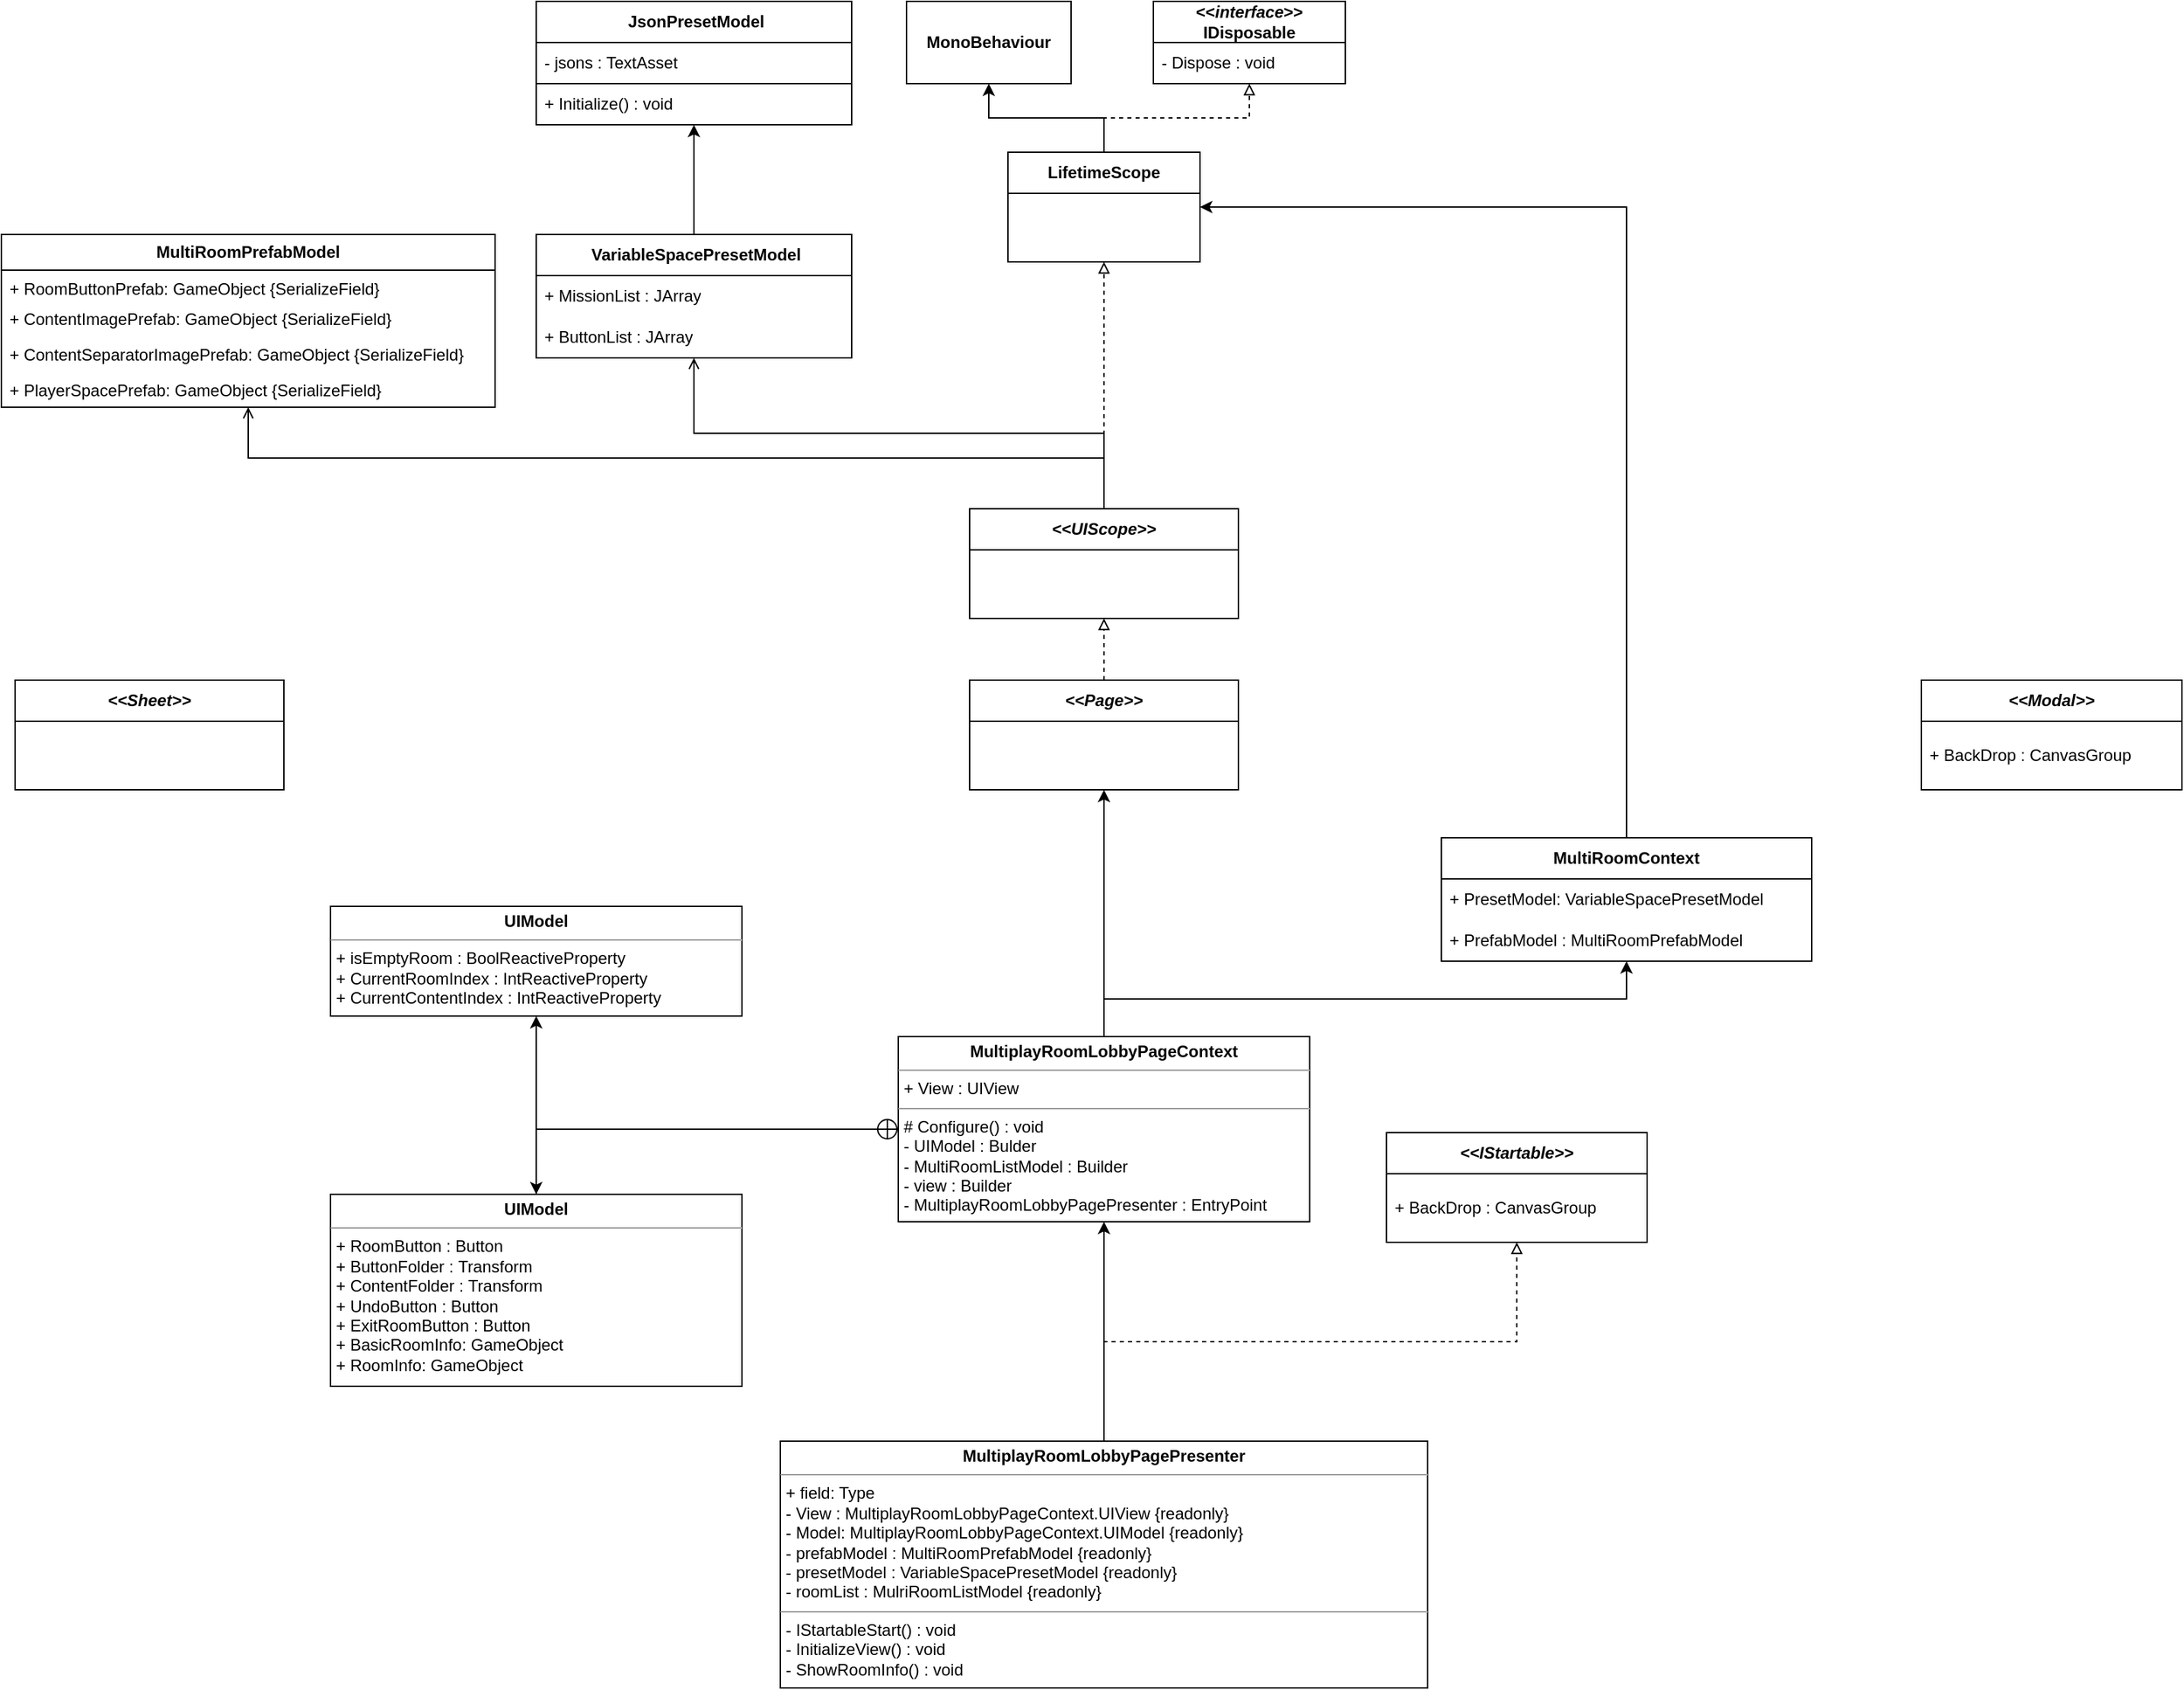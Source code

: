 <mxfile version="21.4.0" type="github">
  <diagram name="페이지-1" id="qjko9GQbYzi4dv4aS_Vg">
    <mxGraphModel dx="2886" dy="995" grid="1" gridSize="10" guides="1" tooltips="1" connect="1" arrows="1" fold="1" page="1" pageScale="1" pageWidth="827" pageHeight="1169" math="0" shadow="0">
      <root>
        <mxCell id="0" />
        <mxCell id="1" parent="0" />
        <mxCell id="20aFcJe1FkNS2ckluplD-59" style="edgeStyle=orthogonalEdgeStyle;rounded=0;orthogonalLoop=1;jettySize=auto;html=1;exitX=0.5;exitY=0;exitDx=0;exitDy=0;dashed=1;endArrow=block;endFill=0;" parent="1" source="hD7H4eB_J3QczMmHOgrV-2" target="20aFcJe1FkNS2ckluplD-28" edge="1">
          <mxGeometry relative="1" as="geometry">
            <mxPoint x="290" y="330" as="sourcePoint" />
          </mxGeometry>
        </mxCell>
        <mxCell id="20aFcJe1FkNS2ckluplD-70" style="edgeStyle=orthogonalEdgeStyle;rounded=0;orthogonalLoop=1;jettySize=auto;html=1;endArrow=open;endFill=0;exitX=0.5;exitY=0;exitDx=0;exitDy=0;" parent="1" source="hD7H4eB_J3QczMmHOgrV-2" target="20aFcJe1FkNS2ckluplD-46" edge="1">
          <mxGeometry relative="1" as="geometry">
            <mxPoint x="390" y="430" as="sourcePoint" />
          </mxGeometry>
        </mxCell>
        <mxCell id="20aFcJe1FkNS2ckluplD-71" style="edgeStyle=orthogonalEdgeStyle;rounded=0;orthogonalLoop=1;jettySize=auto;html=1;endArrow=open;endFill=0;exitX=0.5;exitY=0;exitDx=0;exitDy=0;" parent="1" source="hD7H4eB_J3QczMmHOgrV-2" target="20aFcJe1FkNS2ckluplD-63" edge="1">
          <mxGeometry relative="1" as="geometry">
            <mxPoint x="390" y="420" as="sourcePoint" />
          </mxGeometry>
        </mxCell>
        <mxCell id="g_AJwJvJLbkHC5g1WmJB-2" style="edgeStyle=orthogonalEdgeStyle;rounded=0;orthogonalLoop=1;jettySize=auto;html=1;exitX=0.5;exitY=0;exitDx=0;exitDy=0;entryX=1;entryY=0.5;entryDx=0;entryDy=0;" edge="1" parent="1" source="20aFcJe1FkNS2ckluplD-9" target="20aFcJe1FkNS2ckluplD-28">
          <mxGeometry relative="1" as="geometry" />
        </mxCell>
        <mxCell id="20aFcJe1FkNS2ckluplD-9" value="&lt;b&gt;MultiRoomContext&lt;/b&gt;" style="swimlane;fontStyle=0;childLayout=stackLayout;horizontal=1;startSize=30;horizontalStack=0;resizeParent=1;resizeParentMax=0;resizeLast=0;collapsible=1;marginBottom=0;whiteSpace=wrap;html=1;" parent="1" vertex="1">
          <mxGeometry x="660" y="660" width="270" height="90" as="geometry">
            <mxRectangle x="299" y="80" width="110" height="30" as="alternateBounds" />
          </mxGeometry>
        </mxCell>
        <mxCell id="20aFcJe1FkNS2ckluplD-10" value="+ PresetModel:&amp;nbsp;VariableSpacePresetModel&lt;br&gt;" style="text;strokeColor=none;fillColor=none;align=left;verticalAlign=middle;spacingLeft=4;spacingRight=4;overflow=hidden;points=[[0,0.5],[1,0.5]];portConstraint=eastwest;rotatable=0;whiteSpace=wrap;html=1;" parent="20aFcJe1FkNS2ckluplD-9" vertex="1">
          <mxGeometry y="30" width="270" height="30" as="geometry" />
        </mxCell>
        <mxCell id="20aFcJe1FkNS2ckluplD-68" value="+&amp;nbsp;PrefabModel&lt;span style=&quot;background-color: initial;&quot;&gt;&amp;nbsp;: MultiRoomPrefabModel&amp;nbsp;&lt;/span&gt;" style="text;strokeColor=none;fillColor=none;align=left;verticalAlign=middle;spacingLeft=4;spacingRight=4;overflow=hidden;points=[[0,0.5],[1,0.5]];portConstraint=eastwest;rotatable=0;whiteSpace=wrap;html=1;" parent="20aFcJe1FkNS2ckluplD-9" vertex="1">
          <mxGeometry y="60" width="270" height="30" as="geometry" />
        </mxCell>
        <mxCell id="20aFcJe1FkNS2ckluplD-35" style="edgeStyle=orthogonalEdgeStyle;rounded=0;orthogonalLoop=1;jettySize=auto;html=1;exitX=0.5;exitY=0;exitDx=0;exitDy=0;entryX=0.5;entryY=1;entryDx=0;entryDy=0;" parent="1" source="20aFcJe1FkNS2ckluplD-28" target="20aFcJe1FkNS2ckluplD-32" edge="1">
          <mxGeometry relative="1" as="geometry" />
        </mxCell>
        <mxCell id="20aFcJe1FkNS2ckluplD-36" style="edgeStyle=orthogonalEdgeStyle;rounded=0;orthogonalLoop=1;jettySize=auto;html=1;exitX=0.5;exitY=0;exitDx=0;exitDy=0;dashed=1;endArrow=block;endFill=0;" parent="1" source="20aFcJe1FkNS2ckluplD-28" target="20aFcJe1FkNS2ckluplD-39" edge="1">
          <mxGeometry relative="1" as="geometry">
            <mxPoint x="520.96" y="117.02" as="targetPoint" />
          </mxGeometry>
        </mxCell>
        <mxCell id="20aFcJe1FkNS2ckluplD-28" value="&lt;b&gt;LifetimeScope&lt;/b&gt;" style="swimlane;fontStyle=0;childLayout=stackLayout;horizontal=1;startSize=30;horizontalStack=0;resizeParent=1;resizeParentMax=0;resizeLast=0;collapsible=1;marginBottom=0;whiteSpace=wrap;html=1;" parent="1" vertex="1">
          <mxGeometry x="344" y="160" width="140" height="80" as="geometry" />
        </mxCell>
        <mxCell id="20aFcJe1FkNS2ckluplD-32" value="&lt;b&gt;MonoBehaviour&lt;/b&gt;" style="rounded=0;whiteSpace=wrap;html=1;" parent="1" vertex="1">
          <mxGeometry x="270" y="50" width="120" height="60" as="geometry" />
        </mxCell>
        <mxCell id="20aFcJe1FkNS2ckluplD-39" value="&lt;b style=&quot;border-color: var(--border-color);&quot;&gt;&amp;lt;&amp;lt;&lt;i style=&quot;border-color: var(--border-color);&quot;&gt;interface&lt;/i&gt;&amp;gt;&amp;gt;&lt;br style=&quot;border-color: var(--border-color);&quot;&gt;IDisposable&lt;/b&gt;" style="swimlane;fontStyle=0;childLayout=stackLayout;horizontal=1;startSize=30;horizontalStack=0;resizeParent=1;resizeParentMax=0;resizeLast=0;collapsible=1;marginBottom=0;whiteSpace=wrap;html=1;" parent="1" vertex="1">
          <mxGeometry x="450" y="50" width="140" height="60" as="geometry" />
        </mxCell>
        <mxCell id="20aFcJe1FkNS2ckluplD-40" value="- Dispose : void" style="text;strokeColor=none;fillColor=none;align=left;verticalAlign=middle;spacingLeft=4;spacingRight=4;overflow=hidden;points=[[0,0.5],[1,0.5]];portConstraint=eastwest;rotatable=0;whiteSpace=wrap;html=1;" parent="20aFcJe1FkNS2ckluplD-39" vertex="1">
          <mxGeometry y="30" width="140" height="30" as="geometry" />
        </mxCell>
        <mxCell id="20aFcJe1FkNS2ckluplD-56" style="edgeStyle=orthogonalEdgeStyle;rounded=0;orthogonalLoop=1;jettySize=auto;html=1;exitX=0.5;exitY=0;exitDx=0;exitDy=0;" parent="1" source="20aFcJe1FkNS2ckluplD-46" target="20aFcJe1FkNS2ckluplD-50" edge="1">
          <mxGeometry relative="1" as="geometry" />
        </mxCell>
        <mxCell id="20aFcJe1FkNS2ckluplD-46" value="&lt;b&gt;&amp;nbsp;VariableSpacePresetModel&lt;/b&gt;" style="swimlane;fontStyle=0;childLayout=stackLayout;horizontal=1;startSize=30;horizontalStack=0;resizeParent=1;resizeParentMax=0;resizeLast=0;collapsible=1;marginBottom=0;whiteSpace=wrap;html=1;" parent="1" vertex="1">
          <mxGeometry y="220" width="230" height="90" as="geometry" />
        </mxCell>
        <mxCell id="20aFcJe1FkNS2ckluplD-47" value="+ MissionList : JArray" style="text;strokeColor=none;fillColor=none;align=left;verticalAlign=middle;spacingLeft=4;spacingRight=4;overflow=hidden;points=[[0,0.5],[1,0.5]];portConstraint=eastwest;rotatable=0;whiteSpace=wrap;html=1;" parent="20aFcJe1FkNS2ckluplD-46" vertex="1">
          <mxGeometry y="30" width="230" height="30" as="geometry" />
        </mxCell>
        <mxCell id="20aFcJe1FkNS2ckluplD-48" value="+ ButtonList : JArray" style="text;strokeColor=none;fillColor=none;align=left;verticalAlign=middle;spacingLeft=4;spacingRight=4;overflow=hidden;points=[[0,0.5],[1,0.5]];portConstraint=eastwest;rotatable=0;whiteSpace=wrap;html=1;" parent="20aFcJe1FkNS2ckluplD-46" vertex="1">
          <mxGeometry y="60" width="230" height="30" as="geometry" />
        </mxCell>
        <mxCell id="20aFcJe1FkNS2ckluplD-50" value="&lt;b&gt;&amp;nbsp;JsonPresetModel&lt;/b&gt;" style="swimlane;fontStyle=0;childLayout=stackLayout;horizontal=1;startSize=30;horizontalStack=0;resizeParent=1;resizeParentMax=0;resizeLast=0;collapsible=1;marginBottom=0;whiteSpace=wrap;html=1;" parent="1" vertex="1">
          <mxGeometry y="50" width="230" height="90" as="geometry" />
        </mxCell>
        <mxCell id="20aFcJe1FkNS2ckluplD-51" value="- jsons : TextAsset" style="text;strokeColor=none;fillColor=none;align=left;verticalAlign=middle;spacingLeft=4;spacingRight=4;overflow=hidden;points=[[0,0.5],[1,0.5]];portConstraint=eastwest;rotatable=0;whiteSpace=wrap;html=1;" parent="20aFcJe1FkNS2ckluplD-50" vertex="1">
          <mxGeometry y="30" width="230" height="30" as="geometry" />
        </mxCell>
        <mxCell id="20aFcJe1FkNS2ckluplD-52" value="+ Initialize() : void" style="text;strokeColor=default;fillColor=none;align=left;verticalAlign=middle;spacingLeft=4;spacingRight=4;overflow=hidden;points=[[0,0.5],[1,0.5]];portConstraint=eastwest;rotatable=0;whiteSpace=wrap;html=1;" parent="20aFcJe1FkNS2ckluplD-50" vertex="1">
          <mxGeometry y="60" width="230" height="30" as="geometry" />
        </mxCell>
        <mxCell id="20aFcJe1FkNS2ckluplD-63" value="&lt;b&gt;MultiRoomPrefabModel&lt;/b&gt;" style="swimlane;fontStyle=0;childLayout=stackLayout;horizontal=1;startSize=26;fillColor=none;horizontalStack=0;resizeParent=1;resizeParentMax=0;resizeLast=0;collapsible=1;marginBottom=0;whiteSpace=wrap;html=1;" parent="1" vertex="1">
          <mxGeometry x="-390" y="220" width="360" height="126" as="geometry" />
        </mxCell>
        <mxCell id="20aFcJe1FkNS2ckluplD-64" value="+&amp;nbsp;RoomButtonPrefab: GameObject {SerializeField}" style="text;strokeColor=none;fillColor=none;align=left;verticalAlign=top;spacingLeft=4;spacingRight=4;overflow=hidden;rotatable=0;points=[[0,0.5],[1,0.5]];portConstraint=eastwest;whiteSpace=wrap;html=1;" parent="20aFcJe1FkNS2ckluplD-63" vertex="1">
          <mxGeometry y="26" width="360" height="22" as="geometry" />
        </mxCell>
        <mxCell id="20aFcJe1FkNS2ckluplD-65" value="+&amp;nbsp;ContentImagePrefab&lt;span style=&quot;background-color: initial;&quot;&gt;: GameObject&amp;nbsp;&lt;/span&gt;{SerializeField}" style="text;strokeColor=none;fillColor=none;align=left;verticalAlign=top;spacingLeft=4;spacingRight=4;overflow=hidden;rotatable=0;points=[[0,0.5],[1,0.5]];portConstraint=eastwest;whiteSpace=wrap;html=1;" parent="20aFcJe1FkNS2ckluplD-63" vertex="1">
          <mxGeometry y="48" width="360" height="26" as="geometry" />
        </mxCell>
        <mxCell id="20aFcJe1FkNS2ckluplD-66" value="+ ContentSeparatorImagePrefab&lt;span style=&quot;background-color: initial;&quot;&gt;: GameObject&amp;nbsp;&lt;/span&gt;{SerializeField}" style="text;strokeColor=none;fillColor=none;align=left;verticalAlign=top;spacingLeft=4;spacingRight=4;overflow=hidden;rotatable=0;points=[[0,0.5],[1,0.5]];portConstraint=eastwest;whiteSpace=wrap;html=1;" parent="20aFcJe1FkNS2ckluplD-63" vertex="1">
          <mxGeometry y="74" width="360" height="26" as="geometry" />
        </mxCell>
        <mxCell id="20aFcJe1FkNS2ckluplD-67" value="+&amp;nbsp;PlayerSpacePrefab&lt;span style=&quot;background-color: initial;&quot;&gt;: GameObject&amp;nbsp;&lt;/span&gt;{SerializeField}" style="text;strokeColor=none;fillColor=none;align=left;verticalAlign=top;spacingLeft=4;spacingRight=4;overflow=hidden;rotatable=0;points=[[0,0.5],[1,0.5]];portConstraint=eastwest;whiteSpace=wrap;html=1;" parent="20aFcJe1FkNS2ckluplD-63" vertex="1">
          <mxGeometry y="100" width="360" height="26" as="geometry" />
        </mxCell>
        <mxCell id="20aFcJe1FkNS2ckluplD-78" style="edgeStyle=orthogonalEdgeStyle;rounded=0;orthogonalLoop=1;jettySize=auto;html=1;exitX=0.5;exitY=0;exitDx=0;exitDy=0;entryX=0.5;entryY=1;entryDx=0;entryDy=0;" parent="1" source="20aFcJe1FkNS2ckluplD-92" target="hD7H4eB_J3QczMmHOgrV-6" edge="1">
          <mxGeometry relative="1" as="geometry">
            <mxPoint x="414" y="650" as="sourcePoint" />
            <mxPoint x="480" y="850" as="targetPoint" />
          </mxGeometry>
        </mxCell>
        <mxCell id="20aFcJe1FkNS2ckluplD-88" style="edgeStyle=orthogonalEdgeStyle;rounded=0;orthogonalLoop=1;jettySize=auto;html=1;entryX=0.5;entryY=1;entryDx=0;entryDy=0;exitX=0;exitY=0.5;exitDx=0;exitDy=0;" parent="1" source="20aFcJe1FkNS2ckluplD-92" target="20aFcJe1FkNS2ckluplD-79" edge="1">
          <mxGeometry relative="1" as="geometry">
            <mxPoint x="264" y="686" as="sourcePoint" />
          </mxGeometry>
        </mxCell>
        <mxCell id="20aFcJe1FkNS2ckluplD-90" style="edgeStyle=orthogonalEdgeStyle;rounded=0;orthogonalLoop=1;jettySize=auto;html=1;exitX=0;exitY=0.5;exitDx=0;exitDy=0;entryX=0.5;entryY=0;entryDx=0;entryDy=0;" parent="1" source="20aFcJe1FkNS2ckluplD-92" target="20aFcJe1FkNS2ckluplD-80" edge="1">
          <mxGeometry relative="1" as="geometry">
            <mxPoint x="264" y="685.5" as="sourcePoint" />
          </mxGeometry>
        </mxCell>
        <mxCell id="20aFcJe1FkNS2ckluplD-79" value="&lt;p style=&quot;margin:0px;margin-top:4px;text-align:center;&quot;&gt;&lt;b&gt;UIModel&lt;/b&gt;&lt;/p&gt;&lt;hr size=&quot;1&quot;&gt;&lt;p style=&quot;margin:0px;margin-left:4px;&quot;&gt;&lt;/p&gt;&lt;p style=&quot;margin:0px;margin-left:4px;&quot;&gt;+ isEmptyRoom : BoolReactiveProperty&lt;/p&gt;&lt;p style=&quot;border-color: var(--border-color); margin: 0px 0px 0px 4px;&quot;&gt;+&amp;nbsp;CurrentRoomIndex&amp;nbsp;&lt;span style=&quot;background-color: initial;&quot;&gt;: IntReactiveProperty&lt;/span&gt;&lt;/p&gt;&lt;p style=&quot;border-color: var(--border-color); margin: 0px 0px 0px 4px;&quot;&gt;+&amp;nbsp;CurrentContentIndex&amp;nbsp;&lt;span style=&quot;background-color: initial;&quot;&gt;: IntReactiveProperty&lt;/span&gt;&lt;/p&gt;&lt;p style=&quot;border-color: var(--border-color); margin: 0px 0px 0px 4px;&quot;&gt;&lt;br style=&quot;border-color: var(--border-color);&quot;&gt;&lt;/p&gt;&lt;p style=&quot;border-color: var(--border-color); margin: 0px 0px 0px 4px;&quot;&gt;&lt;br&gt;&lt;/p&gt;&lt;p style=&quot;margin:0px;margin-left:4px;&quot;&gt;&lt;br&gt;&lt;/p&gt;" style="verticalAlign=top;align=left;overflow=fill;fontSize=12;fontFamily=Helvetica;html=1;whiteSpace=wrap;" parent="1" vertex="1">
          <mxGeometry x="-150" y="710" width="300" height="80" as="geometry" />
        </mxCell>
        <mxCell id="20aFcJe1FkNS2ckluplD-94" style="edgeStyle=orthogonalEdgeStyle;rounded=0;orthogonalLoop=1;jettySize=auto;html=1;exitX=0.5;exitY=0;exitDx=0;exitDy=0;entryX=0;entryY=0.5;entryDx=0;entryDy=0;endArrow=circlePlus;endFill=0;" parent="1" source="20aFcJe1FkNS2ckluplD-80" target="20aFcJe1FkNS2ckluplD-92" edge="1">
          <mxGeometry relative="1" as="geometry" />
        </mxCell>
        <mxCell id="20aFcJe1FkNS2ckluplD-80" value="&lt;p style=&quot;margin:0px;margin-top:4px;text-align:center;&quot;&gt;&lt;b&gt;UIModel&lt;/b&gt;&lt;/p&gt;&lt;hr size=&quot;1&quot;&gt;&lt;p style=&quot;margin:0px;margin-left:4px;&quot;&gt;&lt;/p&gt;&lt;p style=&quot;margin:0px;margin-left:4px;&quot;&gt;+&amp;nbsp;RoomButton : Button&lt;/p&gt;&lt;p style=&quot;border-color: var(--border-color); margin: 0px 0px 0px 4px;&quot;&gt;+&amp;nbsp;ButtonFolder&amp;nbsp;&lt;span style=&quot;background-color: initial;&quot;&gt;:&amp;nbsp;&lt;/span&gt;Transform&lt;/p&gt;&lt;p style=&quot;border-color: var(--border-color); margin: 0px 0px 0px 4px;&quot;&gt;+&amp;nbsp;ContentFolder&amp;nbsp;&lt;span style=&quot;background-color: initial;&quot;&gt;:&amp;nbsp;Transform&lt;/span&gt;&lt;/p&gt;&lt;p style=&quot;border-color: var(--border-color); margin: 0px 0px 0px 4px;&quot;&gt;+&amp;nbsp;UndoButton&amp;nbsp;&lt;span style=&quot;background-color: initial;&quot;&gt;: Button&lt;/span&gt;&lt;/p&gt;&lt;p style=&quot;border-color: var(--border-color); margin: 0px 0px 0px 4px;&quot;&gt;+&amp;nbsp;ExitRoomButton&amp;nbsp;&lt;span style=&quot;background-color: initial;&quot;&gt;: Button&lt;/span&gt;&lt;/p&gt;&lt;p style=&quot;border-color: var(--border-color); margin: 0px 0px 0px 4px;&quot;&gt;+&amp;nbsp;BasicRoomInfo&lt;span style=&quot;background-color: initial;&quot;&gt;:&amp;nbsp;&lt;/span&gt;GameObject&lt;/p&gt;&lt;div style=&quot;border-color: var(--border-color);&quot;&gt;&lt;p style=&quot;border-color: var(--border-color); margin: 0px 0px 0px 4px;&quot;&gt;+&amp;nbsp;RoomInfo&lt;span style=&quot;background-color: initial;&quot;&gt;:&amp;nbsp;GameObject&lt;/span&gt;&lt;/p&gt;&lt;div style=&quot;border-color: var(--border-color);&quot;&gt;&lt;br style=&quot;border-color: var(--border-color);&quot;&gt;&lt;/div&gt;&lt;/div&gt;&lt;div style=&quot;border-color: var(--border-color);&quot;&gt;&lt;br style=&quot;border-color: var(--border-color);&quot;&gt;&lt;/div&gt;&lt;div&gt;&lt;br&gt;&lt;/div&gt;&lt;p style=&quot;border-color: var(--border-color); margin: 0px 0px 0px 4px;&quot;&gt;&lt;br style=&quot;border-color: var(--border-color);&quot;&gt;&lt;/p&gt;&lt;p style=&quot;margin:0px;margin-left:4px;&quot;&gt;&lt;br&gt;&lt;/p&gt;" style="verticalAlign=top;align=left;overflow=fill;fontSize=12;fontFamily=Helvetica;html=1;whiteSpace=wrap;" parent="1" vertex="1">
          <mxGeometry x="-150" y="920" width="300" height="140" as="geometry" />
        </mxCell>
        <mxCell id="g_AJwJvJLbkHC5g1WmJB-3" style="edgeStyle=orthogonalEdgeStyle;rounded=0;orthogonalLoop=1;jettySize=auto;html=1;exitX=0.5;exitY=0;exitDx=0;exitDy=0;" edge="1" parent="1" source="20aFcJe1FkNS2ckluplD-92" target="20aFcJe1FkNS2ckluplD-9">
          <mxGeometry relative="1" as="geometry" />
        </mxCell>
        <mxCell id="20aFcJe1FkNS2ckluplD-92" value="&lt;p style=&quot;margin:0px;margin-top:4px;text-align:center;&quot;&gt;&lt;b style=&quot;border-color: var(--border-color);&quot;&gt;MultiplayRoomLobbyPageContext&lt;/b&gt;&lt;br&gt;&lt;/p&gt;&lt;hr size=&quot;1&quot;&gt;&lt;p style=&quot;margin:0px;margin-left:4px;&quot;&gt;+ View : UIView&lt;br&gt;&lt;/p&gt;&lt;hr size=&quot;1&quot;&gt;&lt;p style=&quot;margin:0px;margin-left:4px;&quot;&gt;# Configure&lt;span style=&quot;background-color: initial;&quot;&gt;() : void&lt;/span&gt;&lt;/p&gt;&lt;p style=&quot;margin:0px;margin-left:4px;&quot;&gt;&lt;span style=&quot;background-color: initial;&quot;&gt;- UIModel : Bulder&lt;/span&gt;&lt;/p&gt;&lt;p style=&quot;margin:0px;margin-left:4px;&quot;&gt;&lt;span style=&quot;background-color: initial;&quot;&gt;-&amp;nbsp;&lt;/span&gt;MultiRoomListModel : Builder&lt;/p&gt;&lt;p style=&quot;margin:0px;margin-left:4px;&quot;&gt;- view : Builder&lt;/p&gt;&lt;p style=&quot;margin:0px;margin-left:4px;&quot;&gt;-&amp;nbsp;MultiplayRoomLobbyPagePresenter : EntryPoint&lt;/p&gt;" style="verticalAlign=top;align=left;overflow=fill;fontSize=12;fontFamily=Helvetica;html=1;whiteSpace=wrap;" parent="1" vertex="1">
          <mxGeometry x="264" y="805" width="300" height="135" as="geometry" />
        </mxCell>
        <mxCell id="20aFcJe1FkNS2ckluplD-97" style="edgeStyle=orthogonalEdgeStyle;rounded=0;orthogonalLoop=1;jettySize=auto;html=1;exitX=0.5;exitY=0;exitDx=0;exitDy=0;entryX=0.5;entryY=1;entryDx=0;entryDy=0;" parent="1" source="20aFcJe1FkNS2ckluplD-96" target="20aFcJe1FkNS2ckluplD-92" edge="1">
          <mxGeometry relative="1" as="geometry" />
        </mxCell>
        <mxCell id="hD7H4eB_J3QczMmHOgrV-18" style="edgeStyle=orthogonalEdgeStyle;rounded=0;orthogonalLoop=1;jettySize=auto;html=1;exitX=0.5;exitY=0;exitDx=0;exitDy=0;entryX=0.5;entryY=1;entryDx=0;entryDy=0;dashed=1;endArrow=block;endFill=0;" parent="1" source="20aFcJe1FkNS2ckluplD-96" target="hD7H4eB_J3QczMmHOgrV-16" edge="1">
          <mxGeometry relative="1" as="geometry" />
        </mxCell>
        <mxCell id="20aFcJe1FkNS2ckluplD-96" value="&lt;p style=&quot;margin:0px;margin-top:4px;text-align:center;&quot;&gt;&lt;b&gt;MultiplayRoomLobbyPagePresenter&lt;/b&gt;&lt;/p&gt;&lt;hr size=&quot;1&quot;&gt;&lt;p style=&quot;margin:0px;margin-left:4px;&quot;&gt;+ field: Type&lt;/p&gt;&lt;p style=&quot;margin:0px;margin-left:4px;&quot;&gt;- View : MultiplayRoomLobbyPageContext.UIView {readonly}&lt;/p&gt;&lt;p style=&quot;border-color: var(--border-color); margin: 0px 0px 0px 4px;&quot;&gt;- Model: MultiplayRoomLobbyPageContext.UIModel {readonly}&amp;nbsp;&amp;nbsp;&lt;/p&gt;&lt;p style=&quot;border-color: var(--border-color); margin: 0px 0px 0px 4px;&quot;&gt;- prefabModel : MultiRoomPrefabModel {readonly}&lt;/p&gt;&lt;p style=&quot;border-color: var(--border-color); margin: 0px 0px 0px 4px;&quot;&gt;- presetModel : VariableSpacePresetModel {readonly}&lt;/p&gt;&lt;p style=&quot;border-color: var(--border-color); margin: 0px 0px 0px 4px;&quot;&gt;&lt;span style=&quot;background-color: initial;&quot;&gt;- roomList : MulriRoomListModel {readonly}&lt;/span&gt;&lt;/p&gt;&lt;hr size=&quot;1&quot;&gt;&lt;p style=&quot;margin:0px;margin-left:4px;&quot;&gt;- IStartableStart() : void&lt;/p&gt;&lt;p style=&quot;margin:0px;margin-left:4px;&quot;&gt;- InitializeView() : void&lt;/p&gt;&lt;p style=&quot;margin:0px;margin-left:4px;&quot;&gt;- ShowRoomInfo() : void&lt;/p&gt;&lt;p style=&quot;margin:0px;margin-left:4px;&quot;&gt;&lt;br&gt;&lt;/p&gt;&lt;p style=&quot;margin:0px;margin-left:4px;&quot;&gt;&lt;br&gt;&lt;/p&gt;&lt;p style=&quot;margin:0px;margin-left:4px;&quot;&gt;&lt;br&gt;&lt;/p&gt;&lt;p style=&quot;margin:0px;margin-left:4px;&quot;&gt;&lt;br&gt;&lt;/p&gt;" style="verticalAlign=top;align=left;overflow=fill;fontSize=12;fontFamily=Helvetica;html=1;whiteSpace=wrap;" parent="1" vertex="1">
          <mxGeometry x="178" y="1100" width="472" height="180" as="geometry" />
        </mxCell>
        <mxCell id="hD7H4eB_J3QczMmHOgrV-2" value="&lt;b&gt;&lt;i&gt;&amp;lt;&amp;lt;UIScope&amp;gt;&amp;gt;&lt;/i&gt;&lt;br&gt;&lt;/b&gt;" style="swimlane;fontStyle=0;childLayout=stackLayout;horizontal=1;startSize=30;horizontalStack=0;resizeParent=1;resizeParentMax=0;resizeLast=0;collapsible=1;marginBottom=0;whiteSpace=wrap;html=1;" parent="1" vertex="1">
          <mxGeometry x="316" y="420" width="196" height="80" as="geometry" />
        </mxCell>
        <mxCell id="hD7H4eB_J3QczMmHOgrV-5" value="&lt;b&gt;&lt;i&gt;&amp;lt;&amp;lt;Sheet&amp;gt;&amp;gt;&lt;/i&gt;&lt;br&gt;&lt;/b&gt;" style="swimlane;fontStyle=0;childLayout=stackLayout;horizontal=1;startSize=30;horizontalStack=0;resizeParent=1;resizeParentMax=0;resizeLast=0;collapsible=1;marginBottom=0;whiteSpace=wrap;html=1;" parent="1" vertex="1">
          <mxGeometry x="-380" y="545" width="196" height="80" as="geometry" />
        </mxCell>
        <mxCell id="hD7H4eB_J3QczMmHOgrV-15" style="edgeStyle=orthogonalEdgeStyle;rounded=0;orthogonalLoop=1;jettySize=auto;html=1;exitX=0.5;exitY=0;exitDx=0;exitDy=0;dashed=1;endArrow=block;endFill=0;" parent="1" source="hD7H4eB_J3QczMmHOgrV-6" target="hD7H4eB_J3QczMmHOgrV-2" edge="1">
          <mxGeometry relative="1" as="geometry" />
        </mxCell>
        <mxCell id="hD7H4eB_J3QczMmHOgrV-6" value="&lt;b&gt;&lt;i&gt;&amp;lt;&amp;lt;Page&amp;gt;&amp;gt;&lt;/i&gt;&lt;br&gt;&lt;/b&gt;" style="swimlane;fontStyle=0;childLayout=stackLayout;horizontal=1;startSize=30;horizontalStack=0;resizeParent=1;resizeParentMax=0;resizeLast=0;collapsible=1;marginBottom=0;whiteSpace=wrap;html=1;" parent="1" vertex="1">
          <mxGeometry x="316" y="545" width="196" height="80" as="geometry" />
        </mxCell>
        <mxCell id="hD7H4eB_J3QczMmHOgrV-7" value="&lt;b&gt;&lt;i&gt;&amp;lt;&amp;lt;Modal&amp;gt;&amp;gt;&lt;/i&gt;&lt;br&gt;&lt;/b&gt;" style="swimlane;fontStyle=0;childLayout=stackLayout;horizontal=1;startSize=30;horizontalStack=0;resizeParent=1;resizeParentMax=0;resizeLast=0;collapsible=1;marginBottom=0;whiteSpace=wrap;html=1;" parent="1" vertex="1">
          <mxGeometry x="1010" y="545" width="190" height="80" as="geometry" />
        </mxCell>
        <mxCell id="hD7H4eB_J3QczMmHOgrV-9" value="+ BackDrop : CanvasGroup" style="text;strokeColor=none;fillColor=none;align=left;verticalAlign=middle;spacingLeft=4;spacingRight=4;overflow=hidden;points=[[0,0.5],[1,0.5]];portConstraint=eastwest;rotatable=0;whiteSpace=wrap;html=1;" parent="hD7H4eB_J3QczMmHOgrV-7" vertex="1">
          <mxGeometry y="30" width="190" height="50" as="geometry" />
        </mxCell>
        <mxCell id="hD7H4eB_J3QczMmHOgrV-16" value="&lt;b&gt;&lt;i&gt;&amp;lt;&amp;lt;IStartable&amp;gt;&amp;gt;&lt;/i&gt;&lt;br&gt;&lt;/b&gt;" style="swimlane;fontStyle=0;childLayout=stackLayout;horizontal=1;startSize=30;horizontalStack=0;resizeParent=1;resizeParentMax=0;resizeLast=0;collapsible=1;marginBottom=0;whiteSpace=wrap;html=1;" parent="1" vertex="1">
          <mxGeometry x="620" y="875" width="190" height="80" as="geometry" />
        </mxCell>
        <mxCell id="hD7H4eB_J3QczMmHOgrV-17" value="+ BackDrop : CanvasGroup" style="text;strokeColor=none;fillColor=none;align=left;verticalAlign=middle;spacingLeft=4;spacingRight=4;overflow=hidden;points=[[0,0.5],[1,0.5]];portConstraint=eastwest;rotatable=0;whiteSpace=wrap;html=1;" parent="hD7H4eB_J3QczMmHOgrV-16" vertex="1">
          <mxGeometry y="30" width="190" height="50" as="geometry" />
        </mxCell>
      </root>
    </mxGraphModel>
  </diagram>
</mxfile>
